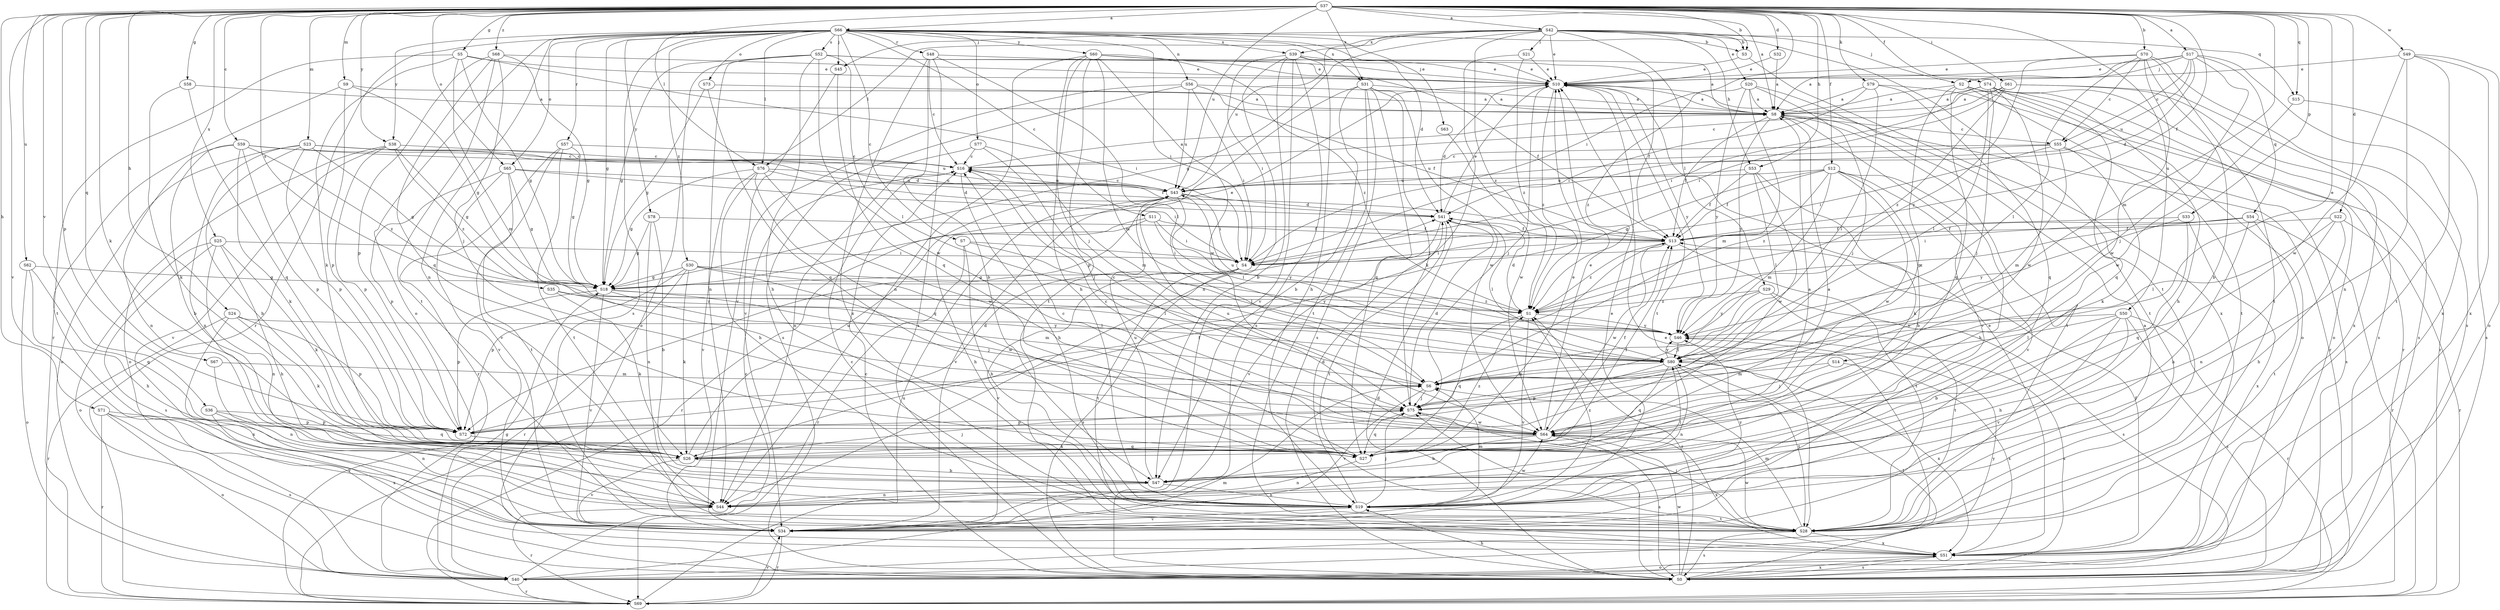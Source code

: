 strict digraph  {
S37;
S66;
S42;
S17;
S8;
S70;
S3;
S47;
S59;
S11;
S7;
S55;
S16;
S22;
S32;
S41;
S14;
S20;
S10;
S74;
S12;
S13;
S58;
S5;
S18;
S71;
S24;
S53;
S19;
S61;
S4;
S63;
S45;
S2;
S75;
S79;
S26;
S76;
S29;
S21;
S80;
S9;
S23;
S6;
S56;
S44;
S65;
S77;
S73;
S40;
S33;
S72;
S67;
S15;
S54;
S27;
S57;
S48;
S69;
S35;
S52;
S0;
S28;
S50;
S62;
S43;
S36;
S34;
S49;
S64;
S25;
S31;
S39;
S51;
S38;
S60;
S78;
S46;
S68;
S30;
S1;
S37 -> S66  [label=a];
S37 -> S42  [label=a];
S37 -> S17  [label=a];
S37 -> S8  [label=a];
S37 -> S70  [label=b];
S37 -> S3  [label=b];
S37 -> S59  [label=c];
S37 -> S22  [label=d];
S37 -> S32  [label=d];
S37 -> S14  [label=e];
S37 -> S74  [label=f];
S37 -> S12  [label=f];
S37 -> S13  [label=f];
S37 -> S58  [label=g];
S37 -> S5  [label=g];
S37 -> S71  [label=h];
S37 -> S24  [label=h];
S37 -> S53  [label=h];
S37 -> S61  [label=i];
S37 -> S4  [label=i];
S37 -> S79  [label=k];
S37 -> S26  [label=k];
S37 -> S76  [label=l];
S37 -> S9  [label=m];
S37 -> S23  [label=m];
S37 -> S6  [label=m];
S37 -> S65  [label=o];
S37 -> S33  [label=p];
S37 -> S72  [label=p];
S37 -> S67  [label=q];
S37 -> S15  [label=q];
S37 -> S35  [label=s];
S37 -> S50  [label=u];
S37 -> S62  [label=u];
S37 -> S43  [label=u];
S37 -> S36  [label=v];
S37 -> S34  [label=v];
S37 -> S49  [label=w];
S37 -> S25  [label=x];
S37 -> S31  [label=x];
S37 -> S38  [label=y];
S37 -> S68  [label=z];
S66 -> S3  [label=b];
S66 -> S11  [label=c];
S66 -> S7  [label=c];
S66 -> S41  [label=d];
S66 -> S18  [label=g];
S66 -> S4  [label=i];
S66 -> S63  [label=j];
S66 -> S45  [label=j];
S66 -> S76  [label=l];
S66 -> S56  [label=n];
S66 -> S44  [label=n];
S66 -> S65  [label=o];
S66 -> S77  [label=o];
S66 -> S73  [label=o];
S66 -> S40  [label=o];
S66 -> S57  [label=r];
S66 -> S48  [label=r];
S66 -> S69  [label=r];
S66 -> S52  [label=s];
S66 -> S0  [label=s];
S66 -> S31  [label=x];
S66 -> S39  [label=x];
S66 -> S38  [label=y];
S66 -> S60  [label=y];
S66 -> S78  [label=y];
S66 -> S30  [label=z];
S42 -> S3  [label=b];
S42 -> S20  [label=e];
S42 -> S10  [label=e];
S42 -> S18  [label=g];
S42 -> S53  [label=h];
S42 -> S45  [label=j];
S42 -> S2  [label=j];
S42 -> S76  [label=l];
S42 -> S29  [label=l];
S42 -> S21  [label=l];
S42 -> S15  [label=q];
S42 -> S28  [label=t];
S42 -> S43  [label=u];
S42 -> S39  [label=x];
S42 -> S1  [label=z];
S17 -> S8  [label=a];
S17 -> S55  [label=c];
S17 -> S41  [label=d];
S17 -> S10  [label=e];
S17 -> S2  [label=j];
S17 -> S75  [label=j];
S17 -> S54  [label=q];
S17 -> S43  [label=u];
S17 -> S51  [label=x];
S8 -> S55  [label=c];
S8 -> S13  [label=f];
S8 -> S28  [label=t];
S8 -> S34  [label=v];
S8 -> S46  [label=y];
S70 -> S47  [label=b];
S70 -> S55  [label=c];
S70 -> S10  [label=e];
S70 -> S80  [label=l];
S70 -> S0  [label=s];
S70 -> S28  [label=t];
S70 -> S64  [label=w];
S70 -> S46  [label=y];
S3 -> S10  [label=e];
S3 -> S51  [label=x];
S47 -> S19  [label=h];
S47 -> S80  [label=l];
S47 -> S44  [label=n];
S47 -> S43  [label=u];
S59 -> S47  [label=b];
S59 -> S16  [label=c];
S59 -> S13  [label=f];
S59 -> S26  [label=k];
S59 -> S44  [label=n];
S59 -> S72  [label=p];
S59 -> S1  [label=z];
S11 -> S13  [label=f];
S11 -> S19  [label=h];
S11 -> S4  [label=i];
S11 -> S69  [label=r];
S11 -> S46  [label=y];
S7 -> S19  [label=h];
S7 -> S4  [label=i];
S7 -> S80  [label=l];
S7 -> S69  [label=r];
S55 -> S16  [label=c];
S55 -> S4  [label=i];
S55 -> S26  [label=k];
S55 -> S6  [label=m];
S55 -> S0  [label=s];
S55 -> S43  [label=u];
S16 -> S8  [label=a];
S16 -> S19  [label=h];
S16 -> S43  [label=u];
S22 -> S13  [label=f];
S22 -> S19  [label=h];
S22 -> S80  [label=l];
S22 -> S44  [label=n];
S22 -> S69  [label=r];
S32 -> S8  [label=a];
S32 -> S10  [label=e];
S41 -> S10  [label=e];
S41 -> S13  [label=f];
S41 -> S80  [label=l];
S41 -> S28  [label=t];
S41 -> S34  [label=v];
S14 -> S75  [label=j];
S14 -> S6  [label=m];
S14 -> S51  [label=x];
S20 -> S8  [label=a];
S20 -> S75  [label=j];
S20 -> S6  [label=m];
S20 -> S28  [label=t];
S20 -> S46  [label=y];
S20 -> S1  [label=z];
S10 -> S8  [label=a];
S10 -> S41  [label=d];
S10 -> S75  [label=j];
S10 -> S69  [label=r];
S10 -> S28  [label=t];
S10 -> S46  [label=y];
S10 -> S1  [label=z];
S74 -> S8  [label=a];
S74 -> S19  [label=h];
S74 -> S4  [label=i];
S74 -> S75  [label=j];
S74 -> S80  [label=l];
S74 -> S40  [label=o];
S74 -> S27  [label=q];
S74 -> S0  [label=s];
S74 -> S64  [label=w];
S12 -> S47  [label=b];
S12 -> S13  [label=f];
S12 -> S18  [label=g];
S12 -> S19  [label=h];
S12 -> S6  [label=m];
S12 -> S43  [label=u];
S12 -> S34  [label=v];
S12 -> S64  [label=w];
S12 -> S1  [label=z];
S13 -> S4  [label=i];
S13 -> S28  [label=t];
S13 -> S64  [label=w];
S13 -> S1  [label=z];
S58 -> S8  [label=a];
S58 -> S26  [label=k];
S58 -> S27  [label=q];
S5 -> S10  [label=e];
S5 -> S18  [label=g];
S5 -> S4  [label=i];
S5 -> S26  [label=k];
S5 -> S6  [label=m];
S5 -> S69  [label=r];
S18 -> S10  [label=e];
S18 -> S75  [label=j];
S18 -> S6  [label=m];
S18 -> S72  [label=p];
S18 -> S34  [label=v];
S18 -> S1  [label=z];
S71 -> S40  [label=o];
S71 -> S72  [label=p];
S71 -> S69  [label=r];
S71 -> S0  [label=s];
S71 -> S34  [label=v];
S24 -> S26  [label=k];
S24 -> S72  [label=p];
S24 -> S69  [label=r];
S24 -> S51  [label=x];
S24 -> S46  [label=y];
S53 -> S13  [label=f];
S53 -> S26  [label=k];
S53 -> S80  [label=l];
S53 -> S43  [label=u];
S53 -> S64  [label=w];
S19 -> S41  [label=d];
S19 -> S75  [label=j];
S19 -> S6  [label=m];
S19 -> S28  [label=t];
S19 -> S34  [label=v];
S19 -> S64  [label=w];
S19 -> S46  [label=y];
S19 -> S1  [label=z];
S61 -> S8  [label=a];
S61 -> S16  [label=c];
S61 -> S4  [label=i];
S61 -> S0  [label=s];
S61 -> S51  [label=x];
S61 -> S1  [label=z];
S4 -> S18  [label=g];
S4 -> S0  [label=s];
S4 -> S28  [label=t];
S4 -> S34  [label=v];
S63 -> S64  [label=w];
S45 -> S27  [label=q];
S45 -> S34  [label=v];
S2 -> S8  [label=a];
S2 -> S40  [label=o];
S2 -> S72  [label=p];
S2 -> S27  [label=q];
S2 -> S69  [label=r];
S2 -> S28  [label=t];
S75 -> S41  [label=d];
S75 -> S72  [label=p];
S75 -> S27  [label=q];
S75 -> S64  [label=w];
S79 -> S8  [label=a];
S79 -> S4  [label=i];
S79 -> S80  [label=l];
S79 -> S27  [label=q];
S79 -> S69  [label=r];
S26 -> S8  [label=a];
S26 -> S47  [label=b];
S26 -> S75  [label=j];
S26 -> S43  [label=u];
S26 -> S34  [label=v];
S76 -> S41  [label=d];
S76 -> S18  [label=g];
S76 -> S19  [label=h];
S76 -> S27  [label=q];
S76 -> S43  [label=u];
S76 -> S34  [label=v];
S76 -> S64  [label=w];
S29 -> S75  [label=j];
S29 -> S0  [label=s];
S29 -> S28  [label=t];
S29 -> S46  [label=y];
S29 -> S1  [label=z];
S21 -> S10  [label=e];
S21 -> S26  [label=k];
S21 -> S1  [label=z];
S80 -> S6  [label=m];
S80 -> S44  [label=n];
S80 -> S72  [label=p];
S80 -> S27  [label=q];
S80 -> S28  [label=t];
S80 -> S51  [label=x];
S80 -> S46  [label=y];
S9 -> S8  [label=a];
S9 -> S18  [label=g];
S9 -> S72  [label=p];
S9 -> S28  [label=t];
S23 -> S47  [label=b];
S23 -> S16  [label=c];
S23 -> S41  [label=d];
S23 -> S18  [label=g];
S23 -> S44  [label=n];
S23 -> S40  [label=o];
S23 -> S72  [label=p];
S23 -> S43  [label=u];
S6 -> S16  [label=c];
S6 -> S75  [label=j];
S6 -> S34  [label=v];
S56 -> S8  [label=a];
S56 -> S13  [label=f];
S56 -> S4  [label=i];
S56 -> S0  [label=s];
S56 -> S43  [label=u];
S56 -> S34  [label=v];
S44 -> S69  [label=r];
S65 -> S18  [label=g];
S65 -> S4  [label=i];
S65 -> S72  [label=p];
S65 -> S28  [label=t];
S65 -> S43  [label=u];
S65 -> S34  [label=v];
S77 -> S16  [label=c];
S77 -> S75  [label=j];
S77 -> S6  [label=m];
S77 -> S44  [label=n];
S73 -> S8  [label=a];
S73 -> S18  [label=g];
S73 -> S27  [label=q];
S40 -> S16  [label=c];
S40 -> S10  [label=e];
S40 -> S18  [label=g];
S40 -> S6  [label=m];
S40 -> S69  [label=r];
S40 -> S46  [label=y];
S33 -> S13  [label=f];
S33 -> S27  [label=q];
S33 -> S51  [label=x];
S33 -> S46  [label=y];
S72 -> S41  [label=d];
S72 -> S13  [label=f];
S72 -> S27  [label=q];
S67 -> S6  [label=m];
S67 -> S44  [label=n];
S15 -> S0  [label=s];
S15 -> S64  [label=w];
S54 -> S13  [label=f];
S54 -> S19  [label=h];
S54 -> S4  [label=i];
S54 -> S69  [label=r];
S54 -> S28  [label=t];
S54 -> S1  [label=z];
S27 -> S8  [label=a];
S27 -> S16  [label=c];
S27 -> S10  [label=e];
S27 -> S13  [label=f];
S27 -> S44  [label=n];
S27 -> S1  [label=z];
S57 -> S16  [label=c];
S57 -> S18  [label=g];
S57 -> S69  [label=r];
S57 -> S28  [label=t];
S57 -> S34  [label=v];
S48 -> S47  [label=b];
S48 -> S16  [label=c];
S48 -> S10  [label=e];
S48 -> S80  [label=l];
S48 -> S0  [label=s];
S48 -> S51  [label=x];
S69 -> S43  [label=u];
S69 -> S34  [label=v];
S35 -> S26  [label=k];
S35 -> S80  [label=l];
S35 -> S1  [label=z];
S52 -> S8  [label=a];
S52 -> S10  [label=e];
S52 -> S18  [label=g];
S52 -> S19  [label=h];
S52 -> S80  [label=l];
S52 -> S44  [label=n];
S52 -> S40  [label=o];
S52 -> S64  [label=w];
S0 -> S16  [label=c];
S0 -> S41  [label=d];
S0 -> S19  [label=h];
S0 -> S75  [label=j];
S0 -> S80  [label=l];
S0 -> S64  [label=w];
S0 -> S51  [label=x];
S0 -> S1  [label=z];
S28 -> S8  [label=a];
S28 -> S75  [label=j];
S28 -> S6  [label=m];
S28 -> S0  [label=s];
S28 -> S64  [label=w];
S28 -> S51  [label=x];
S50 -> S47  [label=b];
S50 -> S19  [label=h];
S50 -> S80  [label=l];
S50 -> S69  [label=r];
S50 -> S0  [label=s];
S50 -> S34  [label=v];
S50 -> S46  [label=y];
S62 -> S18  [label=g];
S62 -> S19  [label=h];
S62 -> S40  [label=o];
S62 -> S27  [label=q];
S43 -> S16  [label=c];
S43 -> S41  [label=d];
S43 -> S4  [label=i];
S43 -> S80  [label=l];
S43 -> S34  [label=v];
S36 -> S44  [label=n];
S36 -> S72  [label=p];
S36 -> S27  [label=q];
S36 -> S51  [label=x];
S34 -> S10  [label=e];
S34 -> S69  [label=r];
S49 -> S10  [label=e];
S49 -> S44  [label=n];
S49 -> S40  [label=o];
S49 -> S28  [label=t];
S49 -> S64  [label=w];
S49 -> S51  [label=x];
S64 -> S47  [label=b];
S64 -> S16  [label=c];
S64 -> S10  [label=e];
S64 -> S13  [label=f];
S64 -> S26  [label=k];
S64 -> S0  [label=s];
S64 -> S43  [label=u];
S64 -> S51  [label=x];
S25 -> S19  [label=h];
S25 -> S4  [label=i];
S25 -> S26  [label=k];
S25 -> S44  [label=n];
S25 -> S40  [label=o];
S25 -> S0  [label=s];
S31 -> S8  [label=a];
S31 -> S47  [label=b];
S31 -> S75  [label=j];
S31 -> S72  [label=p];
S31 -> S27  [label=q];
S31 -> S0  [label=s];
S31 -> S28  [label=t];
S31 -> S64  [label=w];
S39 -> S47  [label=b];
S39 -> S10  [label=e];
S39 -> S13  [label=f];
S39 -> S19  [label=h];
S39 -> S4  [label=i];
S39 -> S44  [label=n];
S39 -> S0  [label=s];
S39 -> S34  [label=v];
S51 -> S16  [label=c];
S51 -> S10  [label=e];
S51 -> S13  [label=f];
S51 -> S40  [label=o];
S51 -> S0  [label=s];
S38 -> S16  [label=c];
S38 -> S18  [label=g];
S38 -> S40  [label=o];
S38 -> S72  [label=p];
S38 -> S34  [label=v];
S38 -> S1  [label=z];
S60 -> S10  [label=e];
S60 -> S13  [label=f];
S60 -> S19  [label=h];
S60 -> S75  [label=j];
S60 -> S6  [label=m];
S60 -> S44  [label=n];
S60 -> S28  [label=t];
S60 -> S64  [label=w];
S60 -> S1  [label=z];
S78 -> S47  [label=b];
S78 -> S13  [label=f];
S78 -> S18  [label=g];
S78 -> S44  [label=n];
S46 -> S80  [label=l];
S46 -> S0  [label=s];
S46 -> S43  [label=u];
S68 -> S10  [label=e];
S68 -> S18  [label=g];
S68 -> S75  [label=j];
S68 -> S72  [label=p];
S68 -> S27  [label=q];
S68 -> S28  [label=t];
S30 -> S18  [label=g];
S30 -> S26  [label=k];
S30 -> S80  [label=l];
S30 -> S72  [label=p];
S30 -> S69  [label=r];
S30 -> S64  [label=w];
S30 -> S46  [label=y];
S1 -> S41  [label=d];
S1 -> S27  [label=q];
S1 -> S34  [label=v];
S1 -> S46  [label=y];
}
